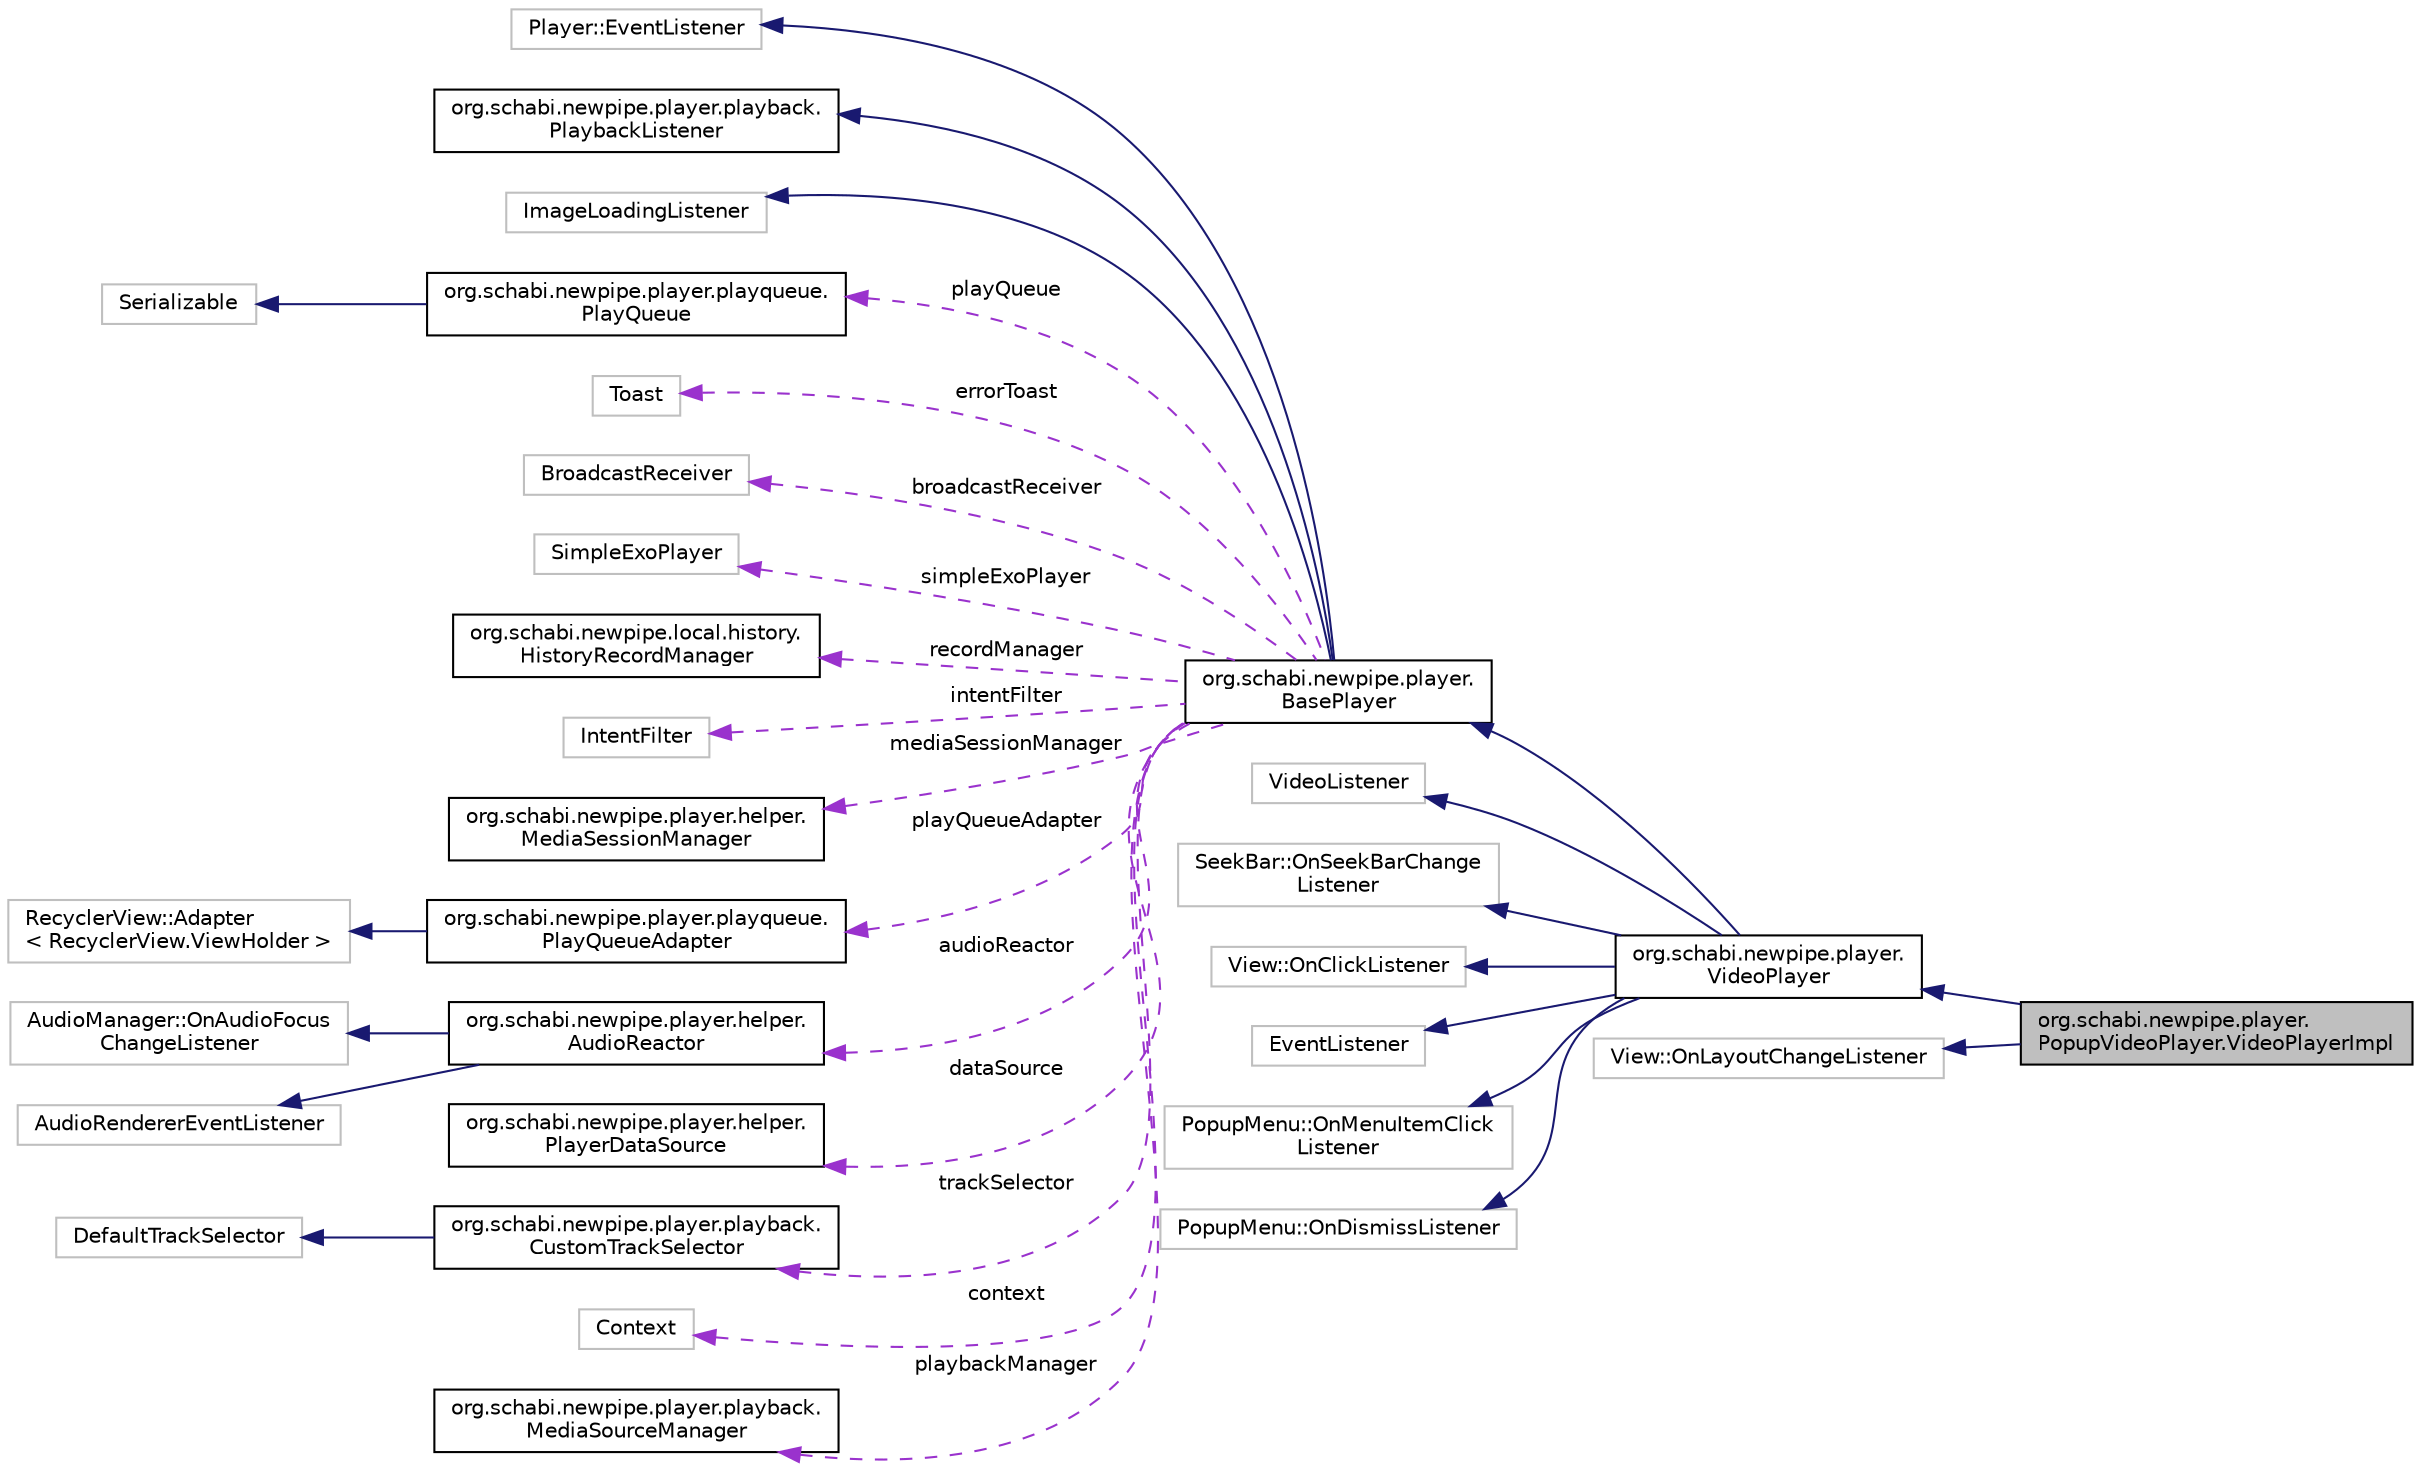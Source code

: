 digraph "org.schabi.newpipe.player.PopupVideoPlayer.VideoPlayerImpl"
{
 // LATEX_PDF_SIZE
  edge [fontname="Helvetica",fontsize="10",labelfontname="Helvetica",labelfontsize="10"];
  node [fontname="Helvetica",fontsize="10",shape=record];
  rankdir="LR";
  Node13 [label="org.schabi.newpipe.player.\lPopupVideoPlayer.VideoPlayerImpl",height=0.2,width=0.4,color="black", fillcolor="grey75", style="filled", fontcolor="black",tooltip=" "];
  Node14 -> Node13 [dir="back",color="midnightblue",fontsize="10",style="solid",fontname="Helvetica"];
  Node14 [label="org.schabi.newpipe.player.\lVideoPlayer",height=0.2,width=0.4,color="black", fillcolor="white", style="filled",URL="$classorg_1_1schabi_1_1newpipe_1_1player_1_1_video_player.html",tooltip=" "];
  Node15 -> Node14 [dir="back",color="midnightblue",fontsize="10",style="solid",fontname="Helvetica"];
  Node15 [label="org.schabi.newpipe.player.\lBasePlayer",height=0.2,width=0.4,color="black", fillcolor="white", style="filled",URL="$classorg_1_1schabi_1_1newpipe_1_1player_1_1_base_player.html",tooltip=" "];
  Node16 -> Node15 [dir="back",color="midnightblue",fontsize="10",style="solid",fontname="Helvetica"];
  Node16 [label="Player::EventListener",height=0.2,width=0.4,color="grey75", fillcolor="white", style="filled",tooltip=" "];
  Node17 -> Node15 [dir="back",color="midnightblue",fontsize="10",style="solid",fontname="Helvetica"];
  Node17 [label="org.schabi.newpipe.player.playback.\lPlaybackListener",height=0.2,width=0.4,color="black", fillcolor="white", style="filled",URL="$interfaceorg_1_1schabi_1_1newpipe_1_1player_1_1playback_1_1_playback_listener.html",tooltip=" "];
  Node18 -> Node15 [dir="back",color="midnightblue",fontsize="10",style="solid",fontname="Helvetica"];
  Node18 [label="ImageLoadingListener",height=0.2,width=0.4,color="grey75", fillcolor="white", style="filled",tooltip=" "];
  Node19 -> Node15 [dir="back",color="darkorchid3",fontsize="10",style="dashed",label=" playQueue" ,fontname="Helvetica"];
  Node19 [label="org.schabi.newpipe.player.playqueue.\lPlayQueue",height=0.2,width=0.4,color="black", fillcolor="white", style="filled",URL="$classorg_1_1schabi_1_1newpipe_1_1player_1_1playqueue_1_1_play_queue.html",tooltip=" "];
  Node20 -> Node19 [dir="back",color="midnightblue",fontsize="10",style="solid",fontname="Helvetica"];
  Node20 [label="Serializable",height=0.2,width=0.4,color="grey75", fillcolor="white", style="filled",tooltip=" "];
  Node21 -> Node15 [dir="back",color="darkorchid3",fontsize="10",style="dashed",label=" errorToast" ,fontname="Helvetica"];
  Node21 [label="Toast",height=0.2,width=0.4,color="grey75", fillcolor="white", style="filled",tooltip=" "];
  Node22 -> Node15 [dir="back",color="darkorchid3",fontsize="10",style="dashed",label=" broadcastReceiver" ,fontname="Helvetica"];
  Node22 [label="BroadcastReceiver",height=0.2,width=0.4,color="grey75", fillcolor="white", style="filled",tooltip=" "];
  Node23 -> Node15 [dir="back",color="darkorchid3",fontsize="10",style="dashed",label=" simpleExoPlayer" ,fontname="Helvetica"];
  Node23 [label="SimpleExoPlayer",height=0.2,width=0.4,color="grey75", fillcolor="white", style="filled",tooltip=" "];
  Node24 -> Node15 [dir="back",color="darkorchid3",fontsize="10",style="dashed",label=" recordManager" ,fontname="Helvetica"];
  Node24 [label="org.schabi.newpipe.local.history.\lHistoryRecordManager",height=0.2,width=0.4,color="black", fillcolor="white", style="filled",URL="$classorg_1_1schabi_1_1newpipe_1_1local_1_1history_1_1_history_record_manager.html",tooltip=" "];
  Node25 -> Node15 [dir="back",color="darkorchid3",fontsize="10",style="dashed",label=" intentFilter" ,fontname="Helvetica"];
  Node25 [label="IntentFilter",height=0.2,width=0.4,color="grey75", fillcolor="white", style="filled",tooltip=" "];
  Node26 -> Node15 [dir="back",color="darkorchid3",fontsize="10",style="dashed",label=" mediaSessionManager" ,fontname="Helvetica"];
  Node26 [label="org.schabi.newpipe.player.helper.\lMediaSessionManager",height=0.2,width=0.4,color="black", fillcolor="white", style="filled",URL="$classorg_1_1schabi_1_1newpipe_1_1player_1_1helper_1_1_media_session_manager.html",tooltip=" "];
  Node27 -> Node15 [dir="back",color="darkorchid3",fontsize="10",style="dashed",label=" playQueueAdapter" ,fontname="Helvetica"];
  Node27 [label="org.schabi.newpipe.player.playqueue.\lPlayQueueAdapter",height=0.2,width=0.4,color="black", fillcolor="white", style="filled",URL="$classorg_1_1schabi_1_1newpipe_1_1player_1_1playqueue_1_1_play_queue_adapter.html",tooltip=" "];
  Node28 -> Node27 [dir="back",color="midnightblue",fontsize="10",style="solid",fontname="Helvetica"];
  Node28 [label="RecyclerView::Adapter\l\< RecyclerView.ViewHolder \>",height=0.2,width=0.4,color="grey75", fillcolor="white", style="filled",tooltip=" "];
  Node29 -> Node15 [dir="back",color="darkorchid3",fontsize="10",style="dashed",label=" audioReactor" ,fontname="Helvetica"];
  Node29 [label="org.schabi.newpipe.player.helper.\lAudioReactor",height=0.2,width=0.4,color="black", fillcolor="white", style="filled",URL="$classorg_1_1schabi_1_1newpipe_1_1player_1_1helper_1_1_audio_reactor.html",tooltip=" "];
  Node30 -> Node29 [dir="back",color="midnightblue",fontsize="10",style="solid",fontname="Helvetica"];
  Node30 [label="AudioManager::OnAudioFocus\lChangeListener",height=0.2,width=0.4,color="grey75", fillcolor="white", style="filled",tooltip=" "];
  Node31 -> Node29 [dir="back",color="midnightblue",fontsize="10",style="solid",fontname="Helvetica"];
  Node31 [label="AudioRendererEventListener",height=0.2,width=0.4,color="grey75", fillcolor="white", style="filled",tooltip=" "];
  Node32 -> Node15 [dir="back",color="darkorchid3",fontsize="10",style="dashed",label=" dataSource" ,fontname="Helvetica"];
  Node32 [label="org.schabi.newpipe.player.helper.\lPlayerDataSource",height=0.2,width=0.4,color="black", fillcolor="white", style="filled",URL="$classorg_1_1schabi_1_1newpipe_1_1player_1_1helper_1_1_player_data_source.html",tooltip=" "];
  Node33 -> Node15 [dir="back",color="darkorchid3",fontsize="10",style="dashed",label=" trackSelector" ,fontname="Helvetica"];
  Node33 [label="org.schabi.newpipe.player.playback.\lCustomTrackSelector",height=0.2,width=0.4,color="black", fillcolor="white", style="filled",URL="$classorg_1_1schabi_1_1newpipe_1_1player_1_1playback_1_1_custom_track_selector.html",tooltip=" "];
  Node34 -> Node33 [dir="back",color="midnightblue",fontsize="10",style="solid",fontname="Helvetica"];
  Node34 [label="DefaultTrackSelector",height=0.2,width=0.4,color="grey75", fillcolor="white", style="filled",tooltip=" "];
  Node35 -> Node15 [dir="back",color="darkorchid3",fontsize="10",style="dashed",label=" context" ,fontname="Helvetica"];
  Node35 [label="Context",height=0.2,width=0.4,color="grey75", fillcolor="white", style="filled",tooltip=" "];
  Node36 -> Node15 [dir="back",color="darkorchid3",fontsize="10",style="dashed",label=" playbackManager" ,fontname="Helvetica"];
  Node36 [label="org.schabi.newpipe.player.playback.\lMediaSourceManager",height=0.2,width=0.4,color="black", fillcolor="white", style="filled",URL="$classorg_1_1schabi_1_1newpipe_1_1player_1_1playback_1_1_media_source_manager.html",tooltip=" "];
  Node37 -> Node14 [dir="back",color="midnightblue",fontsize="10",style="solid",fontname="Helvetica"];
  Node37 [label="VideoListener",height=0.2,width=0.4,color="grey75", fillcolor="white", style="filled",tooltip=" "];
  Node38 -> Node14 [dir="back",color="midnightblue",fontsize="10",style="solid",fontname="Helvetica"];
  Node38 [label="SeekBar::OnSeekBarChange\lListener",height=0.2,width=0.4,color="grey75", fillcolor="white", style="filled",tooltip=" "];
  Node39 -> Node14 [dir="back",color="midnightblue",fontsize="10",style="solid",fontname="Helvetica"];
  Node39 [label="View::OnClickListener",height=0.2,width=0.4,color="grey75", fillcolor="white", style="filled",tooltip=" "];
  Node40 -> Node14 [dir="back",color="midnightblue",fontsize="10",style="solid",fontname="Helvetica"];
  Node40 [label="EventListener",height=0.2,width=0.4,color="grey75", fillcolor="white", style="filled",tooltip=" "];
  Node41 -> Node14 [dir="back",color="midnightblue",fontsize="10",style="solid",fontname="Helvetica"];
  Node41 [label="PopupMenu::OnMenuItemClick\lListener",height=0.2,width=0.4,color="grey75", fillcolor="white", style="filled",tooltip=" "];
  Node42 -> Node14 [dir="back",color="midnightblue",fontsize="10",style="solid",fontname="Helvetica"];
  Node42 [label="PopupMenu::OnDismissListener",height=0.2,width=0.4,color="grey75", fillcolor="white", style="filled",tooltip=" "];
  Node43 -> Node13 [dir="back",color="midnightblue",fontsize="10",style="solid",fontname="Helvetica"];
  Node43 [label="View::OnLayoutChangeListener",height=0.2,width=0.4,color="grey75", fillcolor="white", style="filled",tooltip=" "];
}
